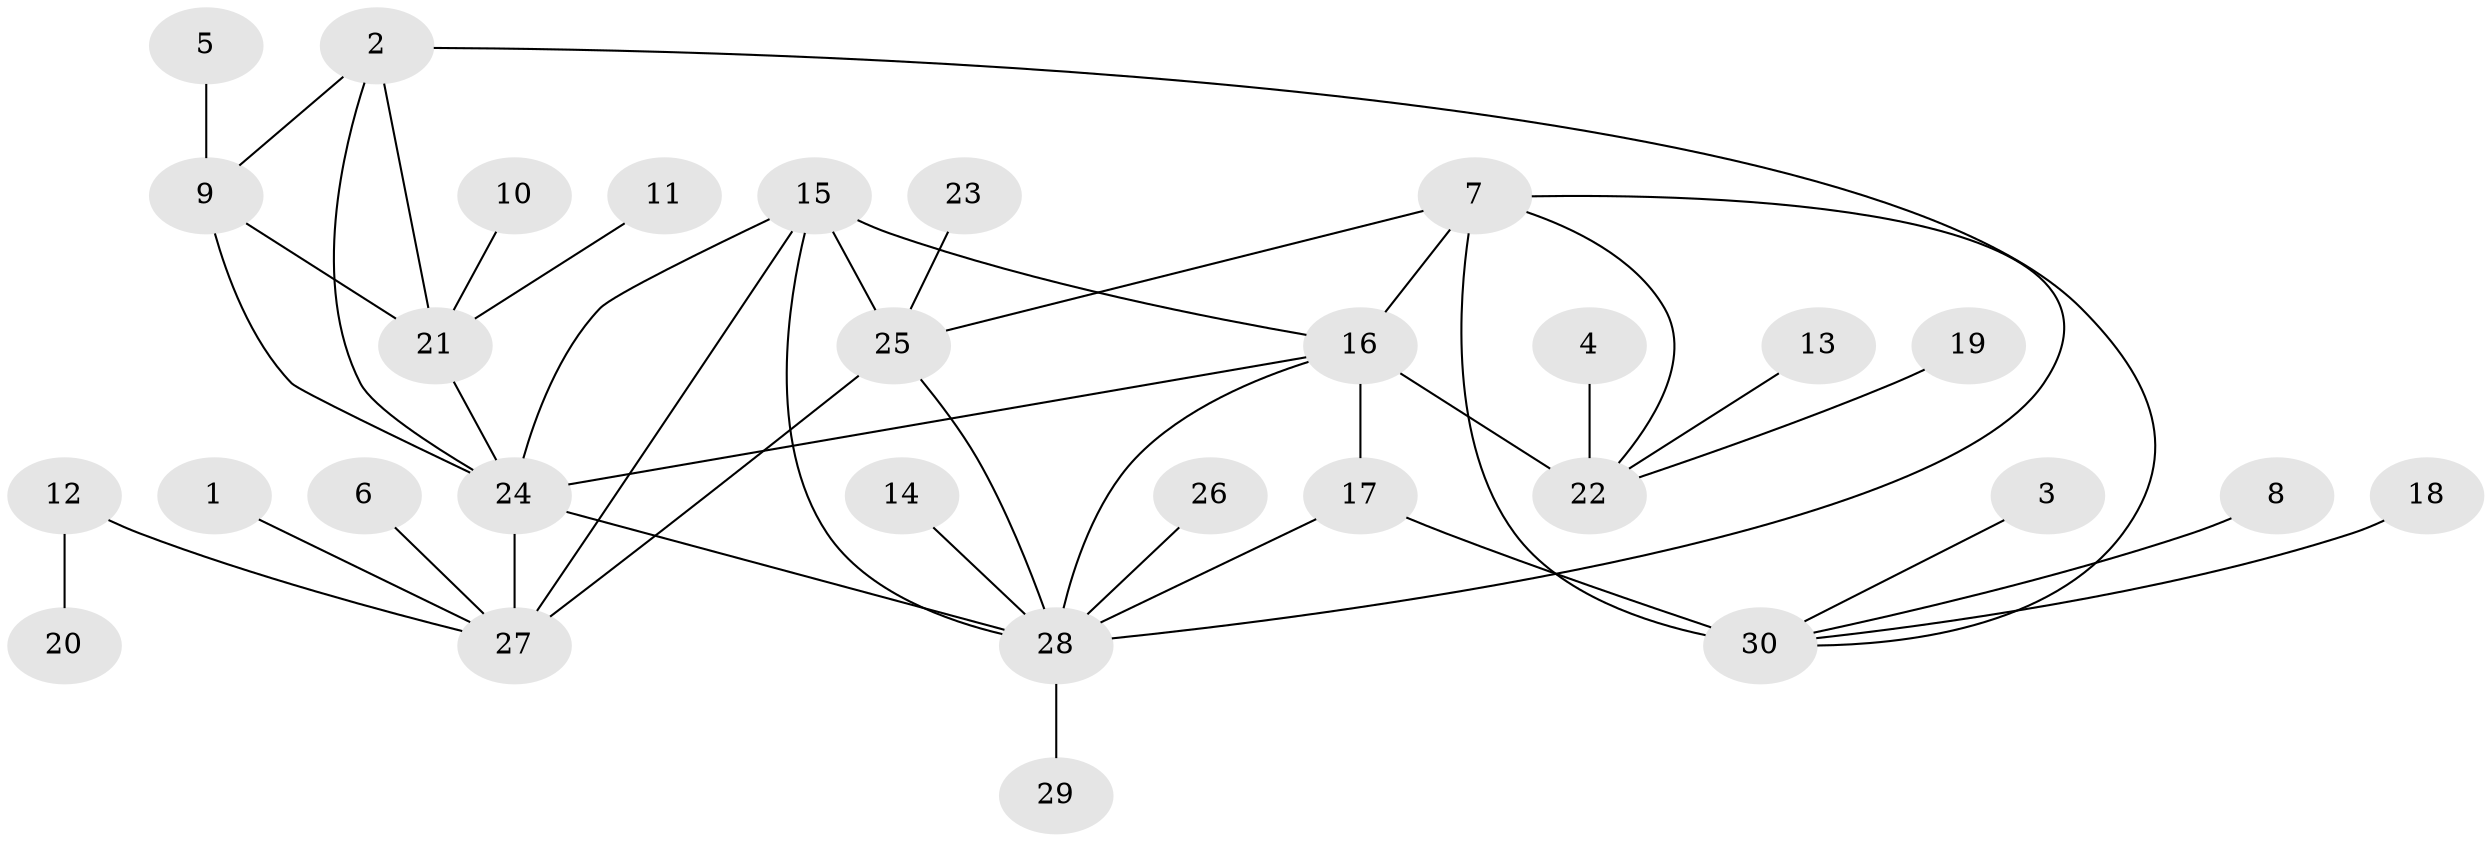 // original degree distribution, {6: 0.05434782608695652, 10: 0.043478260869565216, 5: 0.021739130434782608, 3: 0.043478260869565216, 4: 0.043478260869565216, 9: 0.021739130434782608, 7: 0.010869565217391304, 8: 0.010869565217391304, 11: 0.010869565217391304, 1: 0.5869565217391305, 2: 0.15217391304347827}
// Generated by graph-tools (version 1.1) at 2025/37/03/04/25 23:37:32]
// undirected, 30 vertices, 44 edges
graph export_dot {
  node [color=gray90,style=filled];
  1;
  2;
  3;
  4;
  5;
  6;
  7;
  8;
  9;
  10;
  11;
  12;
  13;
  14;
  15;
  16;
  17;
  18;
  19;
  20;
  21;
  22;
  23;
  24;
  25;
  26;
  27;
  28;
  29;
  30;
  1 -- 27 [weight=1.0];
  2 -- 9 [weight=1.0];
  2 -- 21 [weight=1.0];
  2 -- 24 [weight=1.0];
  2 -- 30 [weight=1.0];
  3 -- 30 [weight=1.0];
  4 -- 22 [weight=1.0];
  5 -- 9 [weight=1.0];
  6 -- 27 [weight=1.0];
  7 -- 16 [weight=1.0];
  7 -- 22 [weight=1.0];
  7 -- 25 [weight=1.0];
  7 -- 28 [weight=1.0];
  7 -- 30 [weight=3.0];
  8 -- 30 [weight=1.0];
  9 -- 21 [weight=1.0];
  9 -- 24 [weight=1.0];
  10 -- 21 [weight=1.0];
  11 -- 21 [weight=1.0];
  12 -- 20 [weight=1.0];
  12 -- 27 [weight=1.0];
  13 -- 22 [weight=1.0];
  14 -- 28 [weight=1.0];
  15 -- 16 [weight=1.0];
  15 -- 24 [weight=1.0];
  15 -- 25 [weight=2.0];
  15 -- 27 [weight=2.0];
  15 -- 28 [weight=1.0];
  16 -- 17 [weight=1.0];
  16 -- 22 [weight=3.0];
  16 -- 24 [weight=1.0];
  16 -- 28 [weight=1.0];
  17 -- 28 [weight=1.0];
  17 -- 30 [weight=1.0];
  18 -- 30 [weight=1.0];
  19 -- 22 [weight=1.0];
  21 -- 24 [weight=1.0];
  23 -- 25 [weight=1.0];
  24 -- 27 [weight=1.0];
  24 -- 28 [weight=1.0];
  25 -- 27 [weight=1.0];
  25 -- 28 [weight=1.0];
  26 -- 28 [weight=1.0];
  28 -- 29 [weight=3.0];
}
